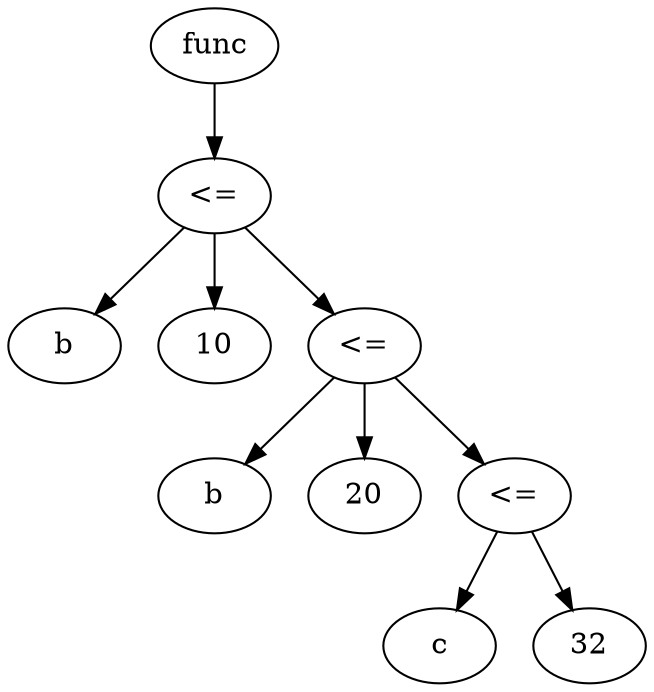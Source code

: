 digraph G {
n0;
n0 -> n1;
n1;
n1 -> n2;
n1 -> n3;
n1 -> n4;
n2;
n2 [label="b"];
n3;
n3 [label="10"];
n4;
n4 -> n5;
n4 -> n6;
n4 -> n7;
n5;
n5 [label="b"];
n6;
n6 [label="20"];
n7;
n7 -> n8;
n7 -> n9;
n8;
n8 [label="c"];
n9;
n9 [label="32"];
n7 [label="<="];
n4 [label="<="];
n1 [label="<="];
n0 [label="func"];

}